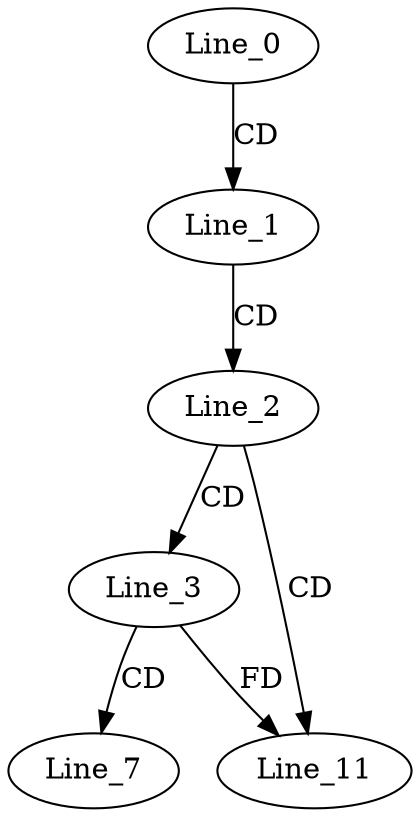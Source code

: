 digraph G {
  Line_0;
  Line_1;
  Line_2;
  Line_3;
  Line_3;
  Line_7;
  Line_11;
  Line_0 -> Line_1 [ label="CD" ];
  Line_1 -> Line_2 [ label="CD" ];
  Line_2 -> Line_3 [ label="CD" ];
  Line_3 -> Line_7 [ label="CD" ];
  Line_2 -> Line_11 [ label="CD" ];
  Line_3 -> Line_11 [ label="FD" ];
}
